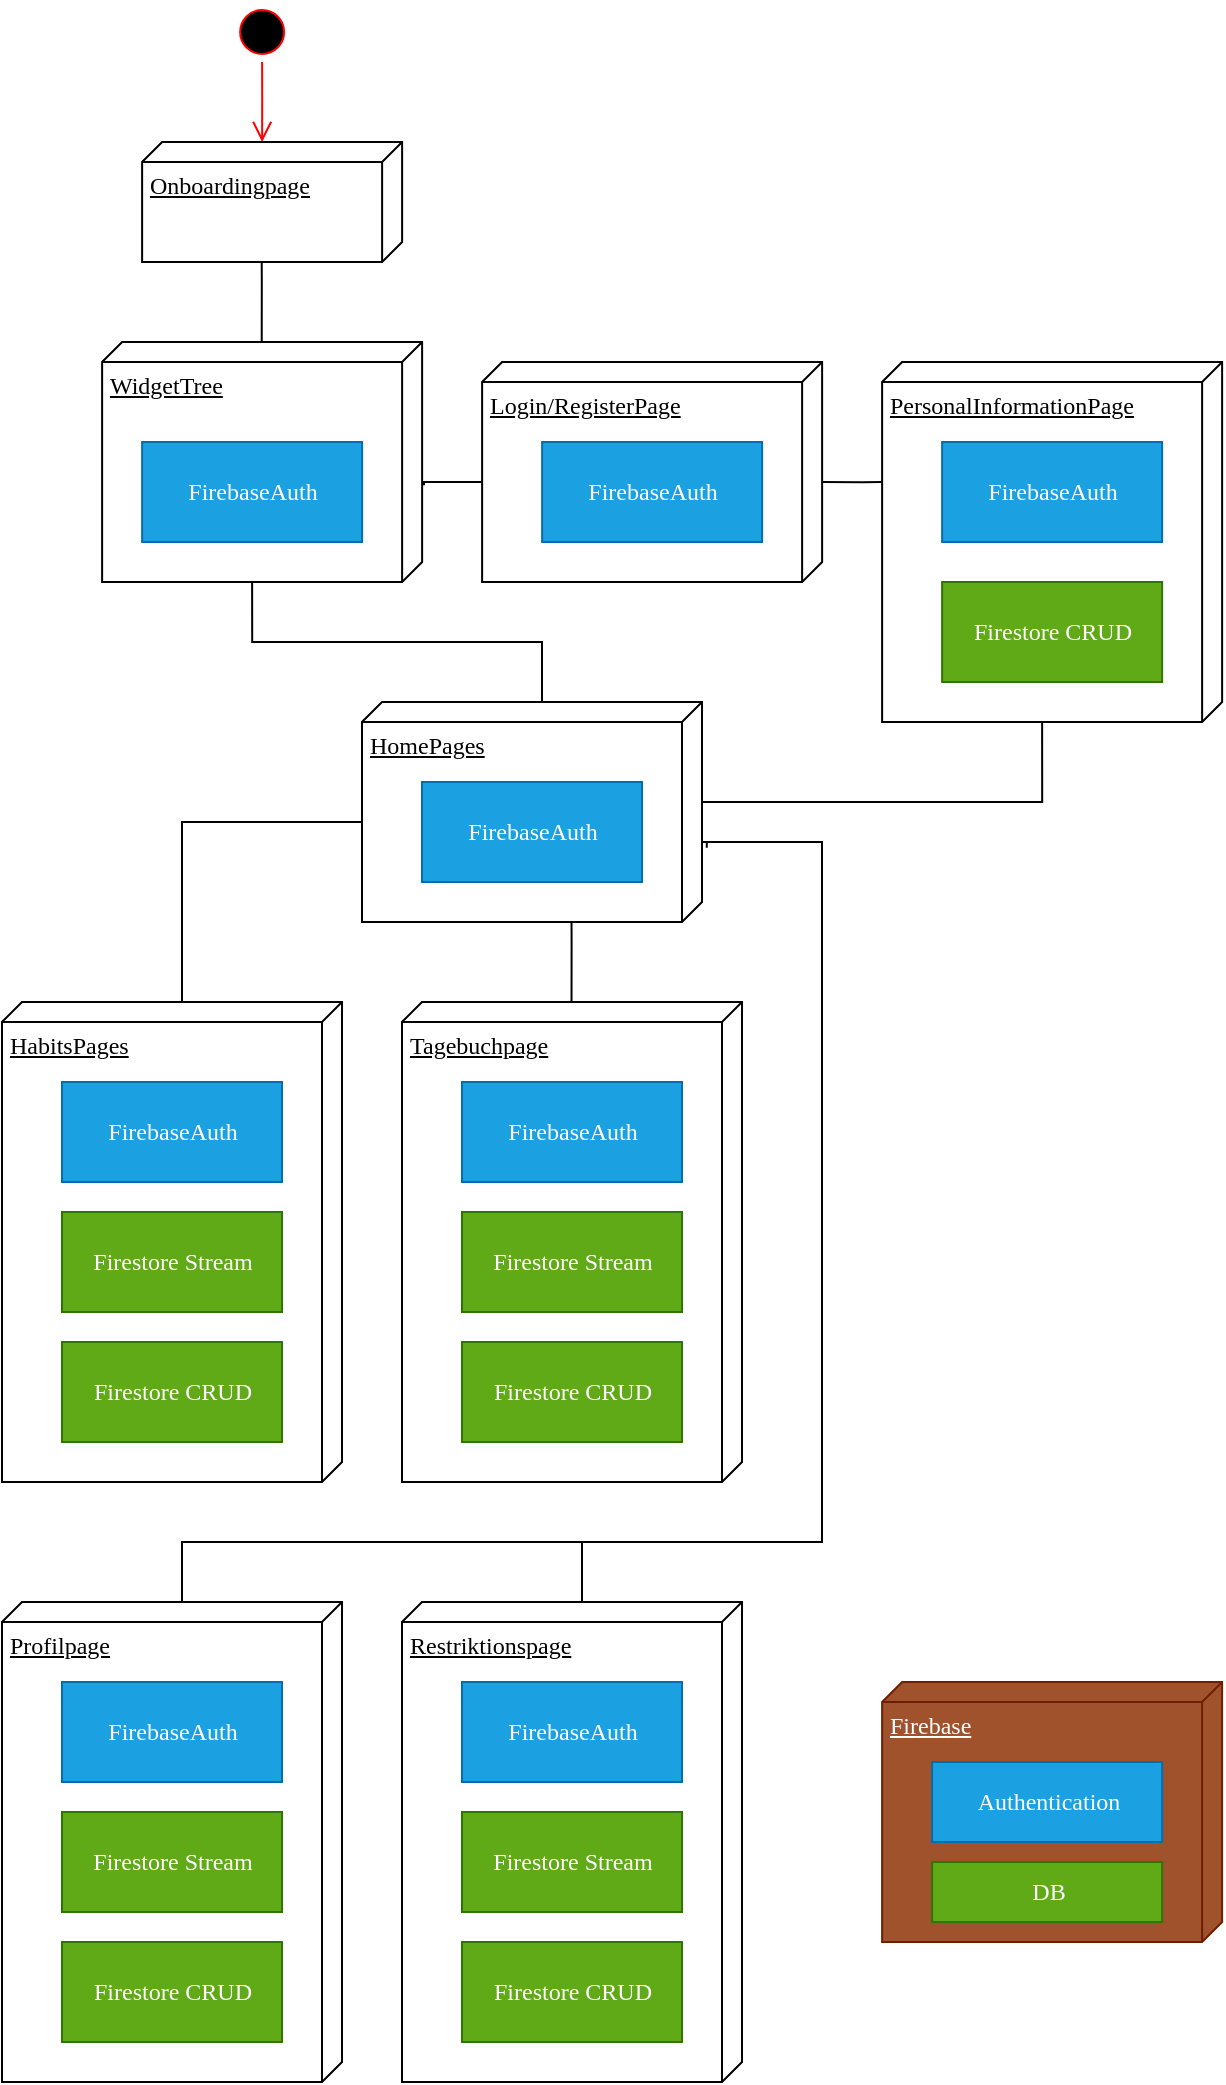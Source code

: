 <mxfile version="21.4.0" type="github">
  <diagram name="Page-1" id="5f0bae14-7c28-e335-631c-24af17079c00">
    <mxGraphModel dx="1990" dy="1944" grid="1" gridSize="10" guides="1" tooltips="1" connect="1" arrows="1" fold="1" page="1" pageScale="1" pageWidth="1100" pageHeight="850" background="none" math="0" shadow="0">
      <root>
        <mxCell id="0" />
        <mxCell id="1" parent="0" />
        <mxCell id="39150e848f15840c-1" value="WidgetTree" style="verticalAlign=top;align=left;spacingTop=8;spacingLeft=2;spacingRight=12;shape=cube;size=10;direction=south;fontStyle=4;html=1;rounded=0;shadow=0;comic=0;labelBackgroundColor=none;strokeWidth=1;fontFamily=Verdana;fontSize=12" parent="1" vertex="1">
          <mxGeometry x="60.06" y="40" width="160" height="120" as="geometry" />
        </mxCell>
        <mxCell id="39150e848f15840c-4" value="FirebaseAuth" style="html=1;rounded=0;shadow=0;comic=0;labelBackgroundColor=none;strokeWidth=1;fontFamily=Verdana;fontSize=12;align=center;fillColor=#1ba1e2;fontColor=#ffffff;strokeColor=#006EAF;" parent="1" vertex="1">
          <mxGeometry x="80.06" y="90" width="110" height="50" as="geometry" />
        </mxCell>
        <mxCell id="39150e848f15840c-18" style="edgeStyle=orthogonalEdgeStyle;rounded=0;html=1;labelBackgroundColor=none;startArrow=none;startFill=0;startSize=8;endArrow=none;endFill=0;endSize=16;fontFamily=Verdana;fontSize=12;exitX=0;exitY=0;exitDx=0;exitDy=80;exitPerimeter=0;entryX=0;entryY=0;entryDx=120;entryDy=85;entryPerimeter=0;" parent="1" source="yf_wb32e3iTUHdhz3gdt-1" target="39150e848f15840c-1" edge="1">
          <mxGeometry relative="1" as="geometry">
            <Array as="points">
              <mxPoint x="280" y="190" />
              <mxPoint x="135" y="190" />
            </Array>
            <mxPoint x="20.06" y="190" as="sourcePoint" />
          </mxGeometry>
        </mxCell>
        <mxCell id="yf_wb32e3iTUHdhz3gdt-1" value="HomePages" style="verticalAlign=top;align=left;spacingTop=8;spacingLeft=2;spacingRight=12;shape=cube;size=10;direction=south;fontStyle=4;html=1;rounded=0;shadow=0;comic=0;labelBackgroundColor=none;strokeWidth=1;fontFamily=Verdana;fontSize=12" parent="1" vertex="1">
          <mxGeometry x="190" y="220" width="170" height="110" as="geometry" />
        </mxCell>
        <mxCell id="yf_wb32e3iTUHdhz3gdt-2" value="FirebaseAuth" style="html=1;rounded=0;shadow=0;comic=0;labelBackgroundColor=none;strokeWidth=1;fontFamily=Verdana;fontSize=12;align=center;fillColor=#1ba1e2;fontColor=#ffffff;strokeColor=#006EAF;" parent="1" vertex="1">
          <mxGeometry x="220" y="260" width="110" height="50" as="geometry" />
        </mxCell>
        <mxCell id="yf_wb32e3iTUHdhz3gdt-3" value="Login/RegisterPage" style="verticalAlign=top;align=left;spacingTop=8;spacingLeft=2;spacingRight=12;shape=cube;size=10;direction=south;fontStyle=4;html=1;rounded=0;shadow=0;comic=0;labelBackgroundColor=none;strokeWidth=1;fontFamily=Verdana;fontSize=12" parent="1" vertex="1">
          <mxGeometry x="250.06" y="50" width="170" height="110" as="geometry" />
        </mxCell>
        <mxCell id="yf_wb32e3iTUHdhz3gdt-4" value="FirebaseAuth" style="html=1;rounded=0;shadow=0;comic=0;labelBackgroundColor=none;strokeWidth=1;fontFamily=Verdana;fontSize=12;align=center;fillColor=#1ba1e2;fontColor=#ffffff;strokeColor=#006EAF;" parent="1" vertex="1">
          <mxGeometry x="280.06" y="90" width="110" height="50" as="geometry" />
        </mxCell>
        <mxCell id="yf_wb32e3iTUHdhz3gdt-6" value="Restriktionspage" style="verticalAlign=top;align=left;spacingTop=8;spacingLeft=2;spacingRight=12;shape=cube;size=10;direction=south;fontStyle=4;html=1;rounded=0;shadow=0;comic=0;labelBackgroundColor=none;strokeWidth=1;fontFamily=Verdana;fontSize=12" parent="1" vertex="1">
          <mxGeometry x="210" y="670" width="170" height="240" as="geometry" />
        </mxCell>
        <mxCell id="yf_wb32e3iTUHdhz3gdt-7" value="FirebaseAuth" style="html=1;rounded=0;shadow=0;comic=0;labelBackgroundColor=none;strokeWidth=1;fontFamily=Verdana;fontSize=12;align=center;fillColor=#1ba1e2;fontColor=#ffffff;strokeColor=#006EAF;" parent="1" vertex="1">
          <mxGeometry x="240" y="710" width="110" height="50" as="geometry" />
        </mxCell>
        <mxCell id="yf_wb32e3iTUHdhz3gdt-8" value="Firestore Stream" style="html=1;rounded=0;shadow=0;comic=0;labelBackgroundColor=none;strokeWidth=1;fontFamily=Verdana;fontSize=12;align=center;fillColor=#60a917;fontColor=#ffffff;strokeColor=#2D7600;" parent="1" vertex="1">
          <mxGeometry x="240" y="775" width="110" height="50" as="geometry" />
        </mxCell>
        <mxCell id="yf_wb32e3iTUHdhz3gdt-9" value="Firestore CRUD" style="html=1;rounded=0;shadow=0;comic=0;labelBackgroundColor=none;strokeWidth=1;fontFamily=Verdana;fontSize=12;align=center;fillColor=#6d8764;fontColor=#ffffff;strokeColor=#3A5431;" parent="1" vertex="1">
          <mxGeometry x="240" y="840" width="110" height="50" as="geometry" />
        </mxCell>
        <mxCell id="yf_wb32e3iTUHdhz3gdt-11" value="Tagebuchpage" style="verticalAlign=top;align=left;spacingTop=8;spacingLeft=2;spacingRight=12;shape=cube;size=10;direction=south;fontStyle=4;html=1;rounded=0;shadow=0;comic=0;labelBackgroundColor=none;strokeWidth=1;fontFamily=Verdana;fontSize=12" parent="1" vertex="1">
          <mxGeometry x="210" y="370" width="170" height="240" as="geometry" />
        </mxCell>
        <mxCell id="yf_wb32e3iTUHdhz3gdt-12" value="FirebaseAuth" style="html=1;rounded=0;shadow=0;comic=0;labelBackgroundColor=none;strokeWidth=1;fontFamily=Verdana;fontSize=12;align=center;fillColor=#1ba1e2;fontColor=#ffffff;strokeColor=#006EAF;" parent="1" vertex="1">
          <mxGeometry x="240" y="410" width="110" height="50" as="geometry" />
        </mxCell>
        <mxCell id="yf_wb32e3iTUHdhz3gdt-13" value="Firestore Stream" style="html=1;rounded=0;shadow=0;comic=0;labelBackgroundColor=none;strokeWidth=1;fontFamily=Verdana;fontSize=12;align=center;fillColor=#60a917;fontColor=#ffffff;strokeColor=#2D7600;" parent="1" vertex="1">
          <mxGeometry x="240" y="475" width="110" height="50" as="geometry" />
        </mxCell>
        <mxCell id="yf_wb32e3iTUHdhz3gdt-14" value="Firestore CRUD" style="html=1;rounded=0;shadow=0;comic=0;labelBackgroundColor=none;strokeWidth=1;fontFamily=Verdana;fontSize=12;align=center;fillColor=#60a917;fontColor=#ffffff;strokeColor=#2D7600;" parent="1" vertex="1">
          <mxGeometry x="240" y="540" width="110" height="50" as="geometry" />
        </mxCell>
        <mxCell id="yf_wb32e3iTUHdhz3gdt-15" value="Profilpage" style="verticalAlign=top;align=left;spacingTop=8;spacingLeft=2;spacingRight=12;shape=cube;size=10;direction=south;fontStyle=4;html=1;rounded=0;shadow=0;comic=0;labelBackgroundColor=none;strokeWidth=1;fontFamily=Verdana;fontSize=12" parent="1" vertex="1">
          <mxGeometry x="10" y="670" width="170" height="240" as="geometry" />
        </mxCell>
        <mxCell id="yf_wb32e3iTUHdhz3gdt-16" value="FirebaseAuth" style="html=1;rounded=0;shadow=0;comic=0;labelBackgroundColor=none;strokeWidth=1;fontFamily=Verdana;fontSize=12;align=center;fillColor=#1ba1e2;fontColor=#ffffff;strokeColor=#006EAF;" parent="1" vertex="1">
          <mxGeometry x="40" y="710" width="110" height="50" as="geometry" />
        </mxCell>
        <mxCell id="yf_wb32e3iTUHdhz3gdt-17" value="Firestore Stream" style="html=1;rounded=0;shadow=0;comic=0;labelBackgroundColor=none;strokeWidth=1;fontFamily=Verdana;fontSize=12;align=center;fillColor=#6d8764;fontColor=#ffffff;strokeColor=#3A5431;" parent="1" vertex="1">
          <mxGeometry x="40" y="775" width="110" height="50" as="geometry" />
        </mxCell>
        <mxCell id="yf_wb32e3iTUHdhz3gdt-18" value="Firestore CRUD" style="html=1;rounded=0;shadow=0;comic=0;labelBackgroundColor=none;strokeWidth=1;fontFamily=Verdana;fontSize=12;align=center;fillColor=#6d8764;fontColor=#ffffff;strokeColor=#3A5431;" parent="1" vertex="1">
          <mxGeometry x="40" y="840" width="110" height="50" as="geometry" />
        </mxCell>
        <mxCell id="yf_wb32e3iTUHdhz3gdt-19" value="HabitsPages" style="verticalAlign=top;align=left;spacingTop=8;spacingLeft=2;spacingRight=12;shape=cube;size=10;direction=south;fontStyle=4;html=1;rounded=0;shadow=0;comic=0;labelBackgroundColor=none;strokeWidth=1;fontFamily=Verdana;fontSize=12" parent="1" vertex="1">
          <mxGeometry x="10" y="370" width="170" height="240" as="geometry" />
        </mxCell>
        <mxCell id="yf_wb32e3iTUHdhz3gdt-20" value="FirebaseAuth" style="html=1;rounded=0;shadow=0;comic=0;labelBackgroundColor=none;strokeWidth=1;fontFamily=Verdana;fontSize=12;align=center;fillColor=#1ba1e2;fontColor=#ffffff;strokeColor=#006EAF;" parent="1" vertex="1">
          <mxGeometry x="40" y="410" width="110" height="50" as="geometry" />
        </mxCell>
        <mxCell id="yf_wb32e3iTUHdhz3gdt-21" value="Firestore Stream" style="html=1;rounded=0;shadow=0;comic=0;labelBackgroundColor=none;strokeWidth=1;fontFamily=Verdana;fontSize=12;align=center;fillColor=#60a917;fontColor=#ffffff;strokeColor=#2D7600;" parent="1" vertex="1">
          <mxGeometry x="40" y="475" width="110" height="50" as="geometry" />
        </mxCell>
        <mxCell id="yf_wb32e3iTUHdhz3gdt-22" value="Firestore CRUD" style="html=1;rounded=0;shadow=0;comic=0;labelBackgroundColor=none;strokeWidth=1;fontFamily=Verdana;fontSize=12;align=center;fillColor=#60a917;fontColor=#ffffff;strokeColor=#2D7600;" parent="1" vertex="1">
          <mxGeometry x="40" y="540" width="110" height="50" as="geometry" />
        </mxCell>
        <mxCell id="yf_wb32e3iTUHdhz3gdt-23" value="" style="ellipse;html=1;shape=startState;fillColor=#000000;strokeColor=#ff0000;" parent="1" vertex="1">
          <mxGeometry x="125.06" y="-130" width="30" height="30" as="geometry" />
        </mxCell>
        <mxCell id="yf_wb32e3iTUHdhz3gdt-24" value="" style="edgeStyle=orthogonalEdgeStyle;html=1;verticalAlign=bottom;endArrow=open;endSize=8;strokeColor=#ff0000;rounded=0;" parent="1" source="yf_wb32e3iTUHdhz3gdt-23" edge="1">
          <mxGeometry relative="1" as="geometry">
            <mxPoint x="140.06" y="-60" as="targetPoint" />
          </mxGeometry>
        </mxCell>
        <mxCell id="yf_wb32e3iTUHdhz3gdt-25" value="Firebase" style="verticalAlign=top;align=left;spacingTop=8;spacingLeft=2;spacingRight=12;shape=cube;size=10;direction=south;fontStyle=4;html=1;rounded=0;shadow=0;comic=0;labelBackgroundColor=none;strokeWidth=1;fontFamily=Verdana;fontSize=12;fillColor=#a0522d;strokeColor=#6D1F00;fontColor=#ffffff;" parent="1" vertex="1">
          <mxGeometry x="450.06" y="710" width="170" height="130" as="geometry" />
        </mxCell>
        <mxCell id="yf_wb32e3iTUHdhz3gdt-26" value="DB" style="html=1;rounded=0;shadow=0;comic=0;labelBackgroundColor=none;strokeWidth=1;fontFamily=Verdana;fontSize=12;align=center;fillColor=#60a917;strokeColor=#2D7600;fontColor=#ffffff;" parent="1" vertex="1">
          <mxGeometry x="475.06" y="800" width="115" height="30" as="geometry" />
        </mxCell>
        <mxCell id="yf_wb32e3iTUHdhz3gdt-28" value="Authentication" style="html=1;rounded=0;shadow=0;comic=0;labelBackgroundColor=none;strokeWidth=1;fontFamily=Verdana;fontSize=12;align=center;fillColor=#1ba1e2;strokeColor=#006EAF;fontColor=#ffffff;" parent="1" vertex="1">
          <mxGeometry x="475.06" y="750" width="115" height="40" as="geometry" />
        </mxCell>
        <mxCell id="yf_wb32e3iTUHdhz3gdt-29" style="edgeStyle=orthogonalEdgeStyle;rounded=0;html=1;labelBackgroundColor=none;startArrow=none;startFill=0;startSize=8;endArrow=none;endFill=0;endSize=16;fontFamily=Verdana;fontSize=12;exitX=0;exitY=0;exitDx=0;exitDy=80;exitPerimeter=0;entryX=0;entryY=0;entryDx=60;entryDy=170;entryPerimeter=0;" parent="1" source="yf_wb32e3iTUHdhz3gdt-19" target="yf_wb32e3iTUHdhz3gdt-1" edge="1">
          <mxGeometry relative="1" as="geometry">
            <Array as="points">
              <mxPoint x="100" y="280" />
            </Array>
            <mxPoint x="90" y="370" as="sourcePoint" />
            <mxPoint x="130" y="285" as="targetPoint" />
          </mxGeometry>
        </mxCell>
        <mxCell id="yf_wb32e3iTUHdhz3gdt-32" style="edgeStyle=orthogonalEdgeStyle;rounded=0;html=1;labelBackgroundColor=none;startArrow=none;startFill=0;startSize=8;endArrow=none;endFill=0;endSize=16;fontFamily=Verdana;fontSize=12;entryX=0;entryY=0;entryDx=0;entryDy=80;entryPerimeter=0;exitX=0;exitY=0;exitDx=110;exitDy=90;exitPerimeter=0;" parent="1" edge="1">
          <mxGeometry relative="1" as="geometry">
            <Array as="points">
              <mxPoint x="294.76" y="340" />
              <mxPoint x="294.76" y="340" />
            </Array>
            <mxPoint x="294.76" y="330" as="sourcePoint" />
            <mxPoint x="294.76" y="370" as="targetPoint" />
          </mxGeometry>
        </mxCell>
        <mxCell id="yf_wb32e3iTUHdhz3gdt-33" style="edgeStyle=orthogonalEdgeStyle;rounded=0;html=1;labelBackgroundColor=none;startArrow=none;startFill=0;startSize=8;endArrow=none;endFill=0;endSize=16;fontFamily=Verdana;fontSize=12;exitX=0;exitY=0;exitDx=0;exitDy=80;exitPerimeter=0;entryX=0;entryY=0;entryDx=50;entryDy=0;entryPerimeter=0;" parent="1" source="yf_wb32e3iTUHdhz3gdt-6" target="yf_wb32e3iTUHdhz3gdt-1" edge="1">
          <mxGeometry relative="1" as="geometry">
            <Array as="points">
              <mxPoint x="300" y="640" />
              <mxPoint x="420" y="640" />
              <mxPoint x="420" y="290" />
              <mxPoint x="360" y="290" />
            </Array>
            <mxPoint x="110" y="380" as="sourcePoint" />
            <mxPoint x="200" y="290" as="targetPoint" />
          </mxGeometry>
        </mxCell>
        <mxCell id="yf_wb32e3iTUHdhz3gdt-34" style="edgeStyle=orthogonalEdgeStyle;rounded=0;html=1;labelBackgroundColor=none;startArrow=none;startFill=0;startSize=8;endArrow=none;endFill=0;endSize=16;fontFamily=Verdana;fontSize=12;exitX=0;exitY=0;exitDx=0;exitDy=80;exitPerimeter=0;entryX=0.662;entryY=-0.014;entryDx=0;entryDy=0;entryPerimeter=0;" parent="1" source="yf_wb32e3iTUHdhz3gdt-15" target="yf_wb32e3iTUHdhz3gdt-1" edge="1">
          <mxGeometry relative="1" as="geometry">
            <Array as="points">
              <mxPoint x="100" y="640" />
              <mxPoint x="420" y="640" />
              <mxPoint x="420" y="290" />
              <mxPoint x="362" y="290" />
            </Array>
            <mxPoint x="110" y="380" as="sourcePoint" />
            <mxPoint x="200" y="290" as="targetPoint" />
          </mxGeometry>
        </mxCell>
        <mxCell id="yf_wb32e3iTUHdhz3gdt-35" value="Onboardingpage" style="verticalAlign=top;align=left;spacingTop=8;spacingLeft=2;spacingRight=12;shape=cube;size=10;direction=south;fontStyle=4;html=1;rounded=0;shadow=0;comic=0;labelBackgroundColor=none;strokeWidth=1;fontFamily=Verdana;fontSize=12" parent="1" vertex="1">
          <mxGeometry x="80.06" y="-60" width="130" height="60" as="geometry" />
        </mxCell>
        <mxCell id="yf_wb32e3iTUHdhz3gdt-38" style="edgeStyle=orthogonalEdgeStyle;rounded=0;html=1;labelBackgroundColor=none;startArrow=none;startFill=0;startSize=8;endArrow=none;endFill=0;endSize=16;fontFamily=Verdana;fontSize=12;entryX=0;entryY=0;entryDx=0;entryDy=80;entryPerimeter=0;exitX=0;exitY=0;exitDx=110;exitDy=90;exitPerimeter=0;" parent="1" edge="1">
          <mxGeometry relative="1" as="geometry">
            <Array as="points">
              <mxPoint x="139.86" y="10" />
              <mxPoint x="139.86" y="10" />
            </Array>
            <mxPoint x="139.86" as="sourcePoint" />
            <mxPoint x="139.86" y="40" as="targetPoint" />
          </mxGeometry>
        </mxCell>
        <mxCell id="yf_wb32e3iTUHdhz3gdt-39" style="edgeStyle=orthogonalEdgeStyle;rounded=0;html=1;labelBackgroundColor=none;startArrow=none;startFill=0;startSize=8;endArrow=none;endFill=0;endSize=16;fontFamily=Verdana;fontSize=12;entryX=0;entryY=0;entryDx=60;entryDy=170;entryPerimeter=0;exitX=0.597;exitY=-0.006;exitDx=0;exitDy=0;exitPerimeter=0;" parent="1" source="39150e848f15840c-1" target="yf_wb32e3iTUHdhz3gdt-3" edge="1">
          <mxGeometry relative="1" as="geometry">
            <Array as="points">
              <mxPoint x="221.06" y="110" />
            </Array>
            <mxPoint x="230.06" y="180" as="sourcePoint" />
            <mxPoint x="230.06" y="220" as="targetPoint" />
          </mxGeometry>
        </mxCell>
        <mxCell id="yf_wb32e3iTUHdhz3gdt-40" value="PersonalInformationPage" style="verticalAlign=top;align=left;spacingTop=8;spacingLeft=2;spacingRight=12;shape=cube;size=10;direction=south;fontStyle=4;html=1;rounded=0;shadow=0;comic=0;labelBackgroundColor=none;strokeWidth=1;fontFamily=Verdana;fontSize=12" parent="1" vertex="1">
          <mxGeometry x="450.06" y="50" width="170" height="180" as="geometry" />
        </mxCell>
        <mxCell id="yf_wb32e3iTUHdhz3gdt-41" value="FirebaseAuth" style="html=1;rounded=0;shadow=0;comic=0;labelBackgroundColor=none;strokeWidth=1;fontFamily=Verdana;fontSize=12;align=center;fillColor=#1ba1e2;fontColor=#ffffff;strokeColor=#006EAF;" parent="1" vertex="1">
          <mxGeometry x="480.06" y="90" width="110" height="50" as="geometry" />
        </mxCell>
        <mxCell id="yf_wb32e3iTUHdhz3gdt-43" value="Firestore CRUD" style="html=1;rounded=0;shadow=0;comic=0;labelBackgroundColor=none;strokeWidth=1;fontFamily=Verdana;fontSize=12;align=center;fillColor=#60a917;fontColor=#ffffff;strokeColor=#2D7600;" parent="1" vertex="1">
          <mxGeometry x="480.06" y="160" width="110" height="50" as="geometry" />
        </mxCell>
        <mxCell id="yf_wb32e3iTUHdhz3gdt-44" style="edgeStyle=orthogonalEdgeStyle;rounded=0;html=1;labelBackgroundColor=none;startArrow=none;startFill=0;startSize=8;endArrow=none;endFill=0;endSize=16;fontFamily=Verdana;fontSize=12;entryX=0;entryY=0;entryDx=180;entryDy=90;entryPerimeter=0;" parent="1" target="yf_wb32e3iTUHdhz3gdt-40" edge="1">
          <mxGeometry relative="1" as="geometry">
            <Array as="points">
              <mxPoint x="530" y="270" />
            </Array>
            <mxPoint x="360" y="270" as="sourcePoint" />
            <mxPoint x="219.06" y="190" as="targetPoint" />
          </mxGeometry>
        </mxCell>
        <mxCell id="yf_wb32e3iTUHdhz3gdt-45" style="edgeStyle=orthogonalEdgeStyle;rounded=0;html=1;labelBackgroundColor=none;startArrow=none;startFill=0;startSize=8;endArrow=none;endFill=0;endSize=16;fontFamily=Verdana;fontSize=12;exitX=0.546;exitY=-0.001;exitDx=0;exitDy=0;exitPerimeter=0;" parent="1" source="yf_wb32e3iTUHdhz3gdt-3" edge="1">
          <mxGeometry relative="1" as="geometry">
            <Array as="points">
              <mxPoint x="440.06" y="110" />
              <mxPoint x="440.06" y="110" />
            </Array>
            <mxPoint x="430.06" y="140" as="sourcePoint" />
            <mxPoint x="450.06" y="110" as="targetPoint" />
          </mxGeometry>
        </mxCell>
        <mxCell id="gmR-L0tFVyJ2eXanniKC-1" value="Firestore Stream" style="html=1;rounded=0;shadow=0;comic=0;labelBackgroundColor=none;strokeWidth=1;fontFamily=Verdana;fontSize=12;align=center;fillColor=#60a917;fontColor=#ffffff;strokeColor=#2D7600;" vertex="1" parent="1">
          <mxGeometry x="240" y="775" width="110" height="50" as="geometry" />
        </mxCell>
        <mxCell id="gmR-L0tFVyJ2eXanniKC-2" value="Firestore CRUD" style="html=1;rounded=0;shadow=0;comic=0;labelBackgroundColor=none;strokeWidth=1;fontFamily=Verdana;fontSize=12;align=center;fillColor=#60a917;fontColor=#ffffff;strokeColor=#2D7600;" vertex="1" parent="1">
          <mxGeometry x="240" y="840" width="110" height="50" as="geometry" />
        </mxCell>
        <mxCell id="gmR-L0tFVyJ2eXanniKC-3" value="Firestore CRUD" style="html=1;rounded=0;shadow=0;comic=0;labelBackgroundColor=none;strokeWidth=1;fontFamily=Verdana;fontSize=12;align=center;fillColor=#60a917;fontColor=#ffffff;strokeColor=#2D7600;" vertex="1" parent="1">
          <mxGeometry x="40" y="840" width="110" height="50" as="geometry" />
        </mxCell>
        <mxCell id="gmR-L0tFVyJ2eXanniKC-4" value="Firestore Stream" style="html=1;rounded=0;shadow=0;comic=0;labelBackgroundColor=none;strokeWidth=1;fontFamily=Verdana;fontSize=12;align=center;fillColor=#60a917;fontColor=#ffffff;strokeColor=#2D7600;" vertex="1" parent="1">
          <mxGeometry x="40" y="775" width="110" height="50" as="geometry" />
        </mxCell>
      </root>
    </mxGraphModel>
  </diagram>
</mxfile>
